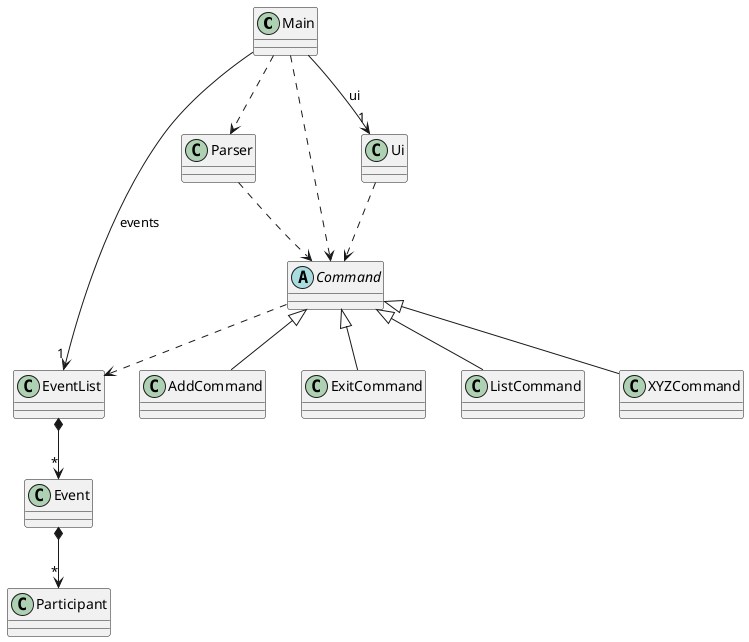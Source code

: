 @startuml
'https://plantuml.com/class-diagram

class Main {
}

Main --> "1" Ui : ui
Main --> "1" EventList : events
Main ..> Parser
Main ..> Command

class Ui {
}

Ui ..> Command

class Parser {
}

Parser ..> Command

abstract class Command {
}

Command <|-- AddCommand
Command <|-- ExitCommand
Command <|-- ListCommand
Command <|-- XYZCommand

Command ..> EventList

class EventList {
}

EventList *--> "*" Event

Event *--> "*" Participant

@enduml